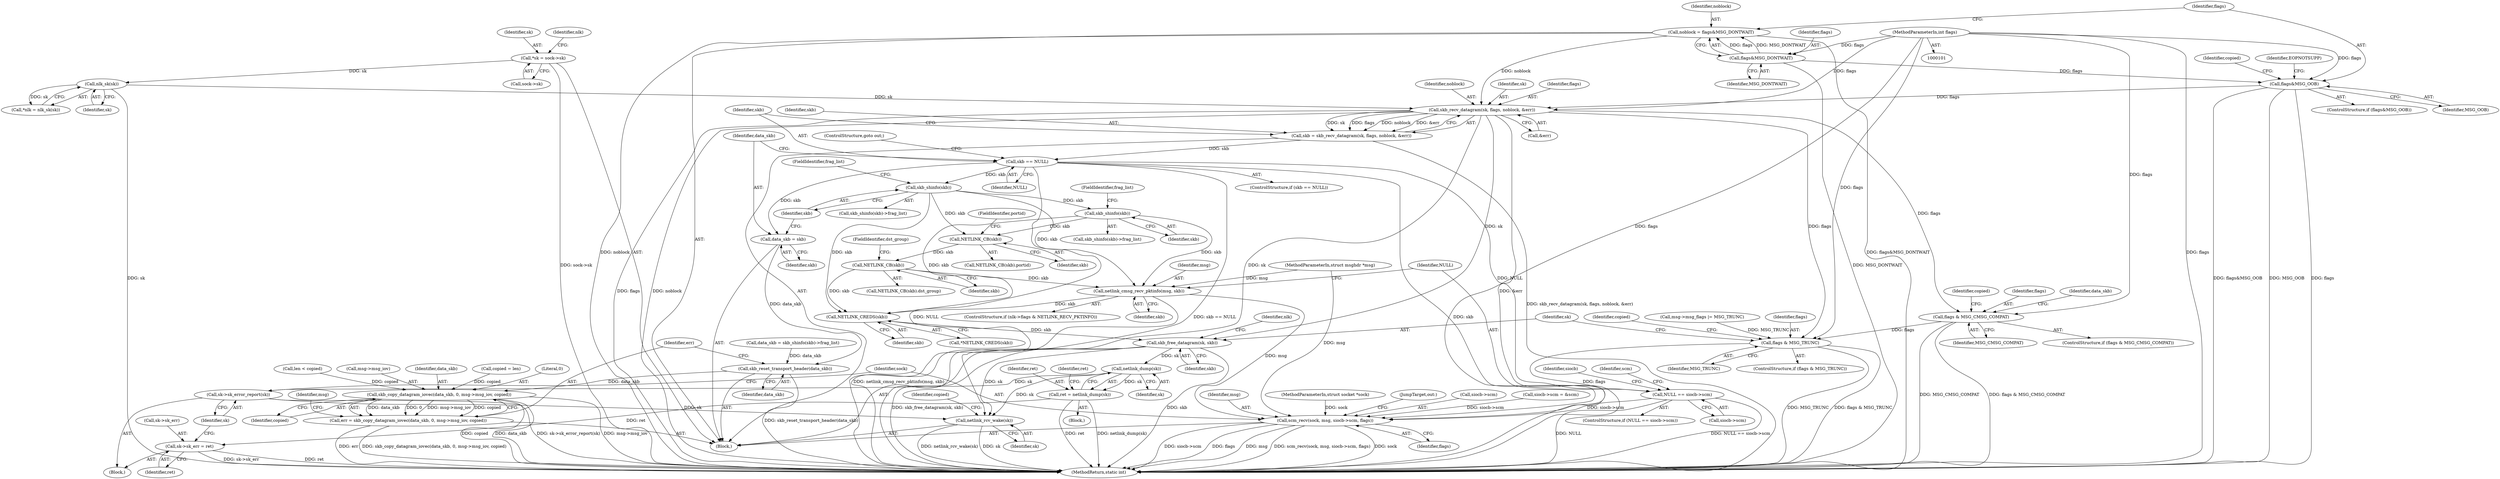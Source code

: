 digraph "0_linux_f3d3342602f8bcbf37d7c46641cb9bca7618eb1c_22@API" {
"1000148" [label="(Call,skb_recv_datagram(sk, flags, noblock, &err))"];
"1000123" [label="(Call,nlk_sk(sk))"];
"1000115" [label="(Call,*sk = sock->sk)"];
"1000137" [label="(Call,flags&MSG_OOB)"];
"1000128" [label="(Call,flags&MSG_DONTWAIT)"];
"1000106" [label="(MethodParameterIn,int flags)"];
"1000126" [label="(Call,noblock = flags&MSG_DONTWAIT)"];
"1000146" [label="(Call,skb = skb_recv_datagram(sk, flags, noblock, &err))"];
"1000155" [label="(Call,skb == NULL)"];
"1000159" [label="(Call,data_skb = skb)"];
"1000197" [label="(Call,skb_reset_transport_header(data_skb))"];
"1000201" [label="(Call,skb_copy_datagram_iovec(data_skb, 0, msg->msg_iov, copied))"];
"1000199" [label="(Call,err = skb_copy_datagram_iovec(data_skb, 0, msg->msg_iov, copied))"];
"1000165" [label="(Call,skb_shinfo(skb))"];
"1000176" [label="(Call,skb_shinfo(skb))"];
"1000236" [label="(Call,NETLINK_CB(skb))"];
"1000245" [label="(Call,NETLINK_CB(skb))"];
"1000261" [label="(Call,netlink_cmsg_recv_pktinfo(msg, skb))"];
"1000290" [label="(Call,NETLINK_CREDS(skb))"];
"1000301" [label="(Call,skb_free_datagram(sk, skb))"];
"1000323" [label="(Call,netlink_dump(sk))"];
"1000321" [label="(Call,ret = netlink_dump(sk))"];
"1000328" [label="(Call,sk->sk_err = ret)"];
"1000333" [label="(Call,sk->sk_error_report(sk))"];
"1000343" [label="(Call,netlink_rcv_wake(sk))"];
"1000335" [label="(Call,scm_recv(sock, msg, siocb->scm, flags))"];
"1000265" [label="(Call,NULL == siocb->scm)"];
"1000170" [label="(Call,flags & MSG_CMSG_COMPAT)"];
"1000293" [label="(Call,flags & MSG_TRUNC)"];
"1000246" [label="(Identifier,skb)"];
"1000175" [label="(Call,skb_shinfo(skb)->frag_list)"];
"1000244" [label="(Call,NETLINK_CB(skb).dst_group)"];
"1000334" [label="(Identifier,sk)"];
"1000180" [label="(Identifier,copied)"];
"1000142" [label="(Identifier,EOPNOTSUPP)"];
"1000235" [label="(Call,NETLINK_CB(skb).portid)"];
"1000103" [label="(MethodParameterIn,struct socket *sock)"];
"1000123" [label="(Call,nlk_sk(sk))"];
"1000155" [label="(Call,skb == NULL)"];
"1000267" [label="(Call,siocb->scm)"];
"1000266" [label="(Identifier,NULL)"];
"1000177" [label="(Identifier,skb)"];
"1000150" [label="(Identifier,flags)"];
"1000169" [label="(ControlStructure,if (flags & MSG_CMSG_COMPAT))"];
"1000106" [label="(MethodParameterIn,int flags)"];
"1000198" [label="(Identifier,data_skb)"];
"1000297" [label="(Identifier,copied)"];
"1000342" [label="(JumpTarget,out:)"];
"1000104" [label="(MethodParameterIn,struct msghdr *msg)"];
"1000189" [label="(Call,msg->msg_flags |= MSG_TRUNC)"];
"1000345" [label="(Identifier,copied)"];
"1000236" [label="(Call,NETLINK_CB(skb))"];
"1000328" [label="(Call,sk->sk_err = ret)"];
"1000277" [label="(Call,siocb->scm = &scm)"];
"1000166" [label="(Identifier,skb)"];
"1000335" [label="(Call,scm_recv(sock, msg, siocb->scm, flags))"];
"1000121" [label="(Call,*nlk = nlk_sk(sk))"];
"1000302" [label="(Identifier,sk)"];
"1000194" [label="(Call,copied = len)"];
"1000210" [label="(Identifier,msg)"];
"1000320" [label="(Block,)"];
"1000344" [label="(Identifier,sk)"];
"1000156" [label="(Identifier,skb)"];
"1000265" [label="(Call,NULL == siocb->scm)"];
"1000261" [label="(Call,netlink_cmsg_recv_pktinfo(msg, skb))"];
"1000203" [label="(Literal,0)"];
"1000346" [label="(MethodReturn,static int)"];
"1000129" [label="(Identifier,flags)"];
"1000176" [label="(Call,skb_shinfo(skb))"];
"1000147" [label="(Identifier,skb)"];
"1000185" [label="(Call,len < copied)"];
"1000128" [label="(Call,flags&MSG_DONTWAIT)"];
"1000152" [label="(Call,&err)"];
"1000207" [label="(Identifier,copied)"];
"1000126" [label="(Call,noblock = flags&MSG_DONTWAIT)"];
"1000238" [label="(FieldIdentifier,portid)"];
"1000199" [label="(Call,err = skb_copy_datagram_iovec(data_skb, 0, msg->msg_iov, copied))"];
"1000303" [label="(Identifier,skb)"];
"1000263" [label="(Identifier,skb)"];
"1000324" [label="(Identifier,sk)"];
"1000158" [label="(ControlStructure,goto out;)"];
"1000116" [label="(Identifier,sk)"];
"1000341" [label="(Identifier,flags)"];
"1000137" [label="(Call,flags&MSG_OOB)"];
"1000204" [label="(Call,msg->msg_iov)"];
"1000295" [label="(Identifier,MSG_TRUNC)"];
"1000255" [label="(ControlStructure,if (nlk->flags & NETLINK_RECV_PKTINFO))"];
"1000171" [label="(Identifier,flags)"];
"1000262" [label="(Identifier,msg)"];
"1000327" [label="(Block,)"];
"1000337" [label="(Identifier,msg)"];
"1000336" [label="(Identifier,sock)"];
"1000154" [label="(ControlStructure,if (skb == NULL))"];
"1000117" [label="(Call,sock->sk)"];
"1000138" [label="(Identifier,flags)"];
"1000237" [label="(Identifier,skb)"];
"1000323" [label="(Call,netlink_dump(sk))"];
"1000173" [label="(Call,data_skb = skb_shinfo(skb)->frag_list)"];
"1000170" [label="(Call,flags & MSG_CMSG_COMPAT)"];
"1000151" [label="(Identifier,noblock)"];
"1000164" [label="(Call,skb_shinfo(skb)->frag_list)"];
"1000165" [label="(Call,skb_shinfo(skb))"];
"1000107" [label="(Block,)"];
"1000202" [label="(Identifier,data_skb)"];
"1000197" [label="(Call,skb_reset_transport_header(data_skb))"];
"1000149" [label="(Identifier,sk)"];
"1000122" [label="(Identifier,nlk)"];
"1000326" [label="(Identifier,ret)"];
"1000333" [label="(Call,sk->sk_error_report(sk))"];
"1000329" [label="(Call,sk->sk_err)"];
"1000167" [label="(FieldIdentifier,frag_list)"];
"1000127" [label="(Identifier,noblock)"];
"1000307" [label="(Identifier,nlk)"];
"1000148" [label="(Call,skb_recv_datagram(sk, flags, noblock, &err))"];
"1000289" [label="(Call,*NETLINK_CREDS(skb))"];
"1000286" [label="(Identifier,siocb)"];
"1000146" [label="(Call,skb = skb_recv_datagram(sk, flags, noblock, &err))"];
"1000338" [label="(Call,siocb->scm)"];
"1000291" [label="(Identifier,skb)"];
"1000124" [label="(Identifier,sk)"];
"1000144" [label="(Identifier,copied)"];
"1000157" [label="(Identifier,NULL)"];
"1000321" [label="(Call,ret = netlink_dump(sk))"];
"1000294" [label="(Identifier,flags)"];
"1000200" [label="(Identifier,err)"];
"1000115" [label="(Call,*sk = sock->sk)"];
"1000273" [label="(Identifier,scm)"];
"1000136" [label="(ControlStructure,if (flags&MSG_OOB))"];
"1000161" [label="(Identifier,skb)"];
"1000332" [label="(Identifier,ret)"];
"1000301" [label="(Call,skb_free_datagram(sk, skb))"];
"1000160" [label="(Identifier,data_skb)"];
"1000174" [label="(Identifier,data_skb)"];
"1000290" [label="(Call,NETLINK_CREDS(skb))"];
"1000292" [label="(ControlStructure,if (flags & MSG_TRUNC))"];
"1000201" [label="(Call,skb_copy_datagram_iovec(data_skb, 0, msg->msg_iov, copied))"];
"1000178" [label="(FieldIdentifier,frag_list)"];
"1000139" [label="(Identifier,MSG_OOB)"];
"1000247" [label="(FieldIdentifier,dst_group)"];
"1000322" [label="(Identifier,ret)"];
"1000264" [label="(ControlStructure,if (NULL == siocb->scm))"];
"1000130" [label="(Identifier,MSG_DONTWAIT)"];
"1000159" [label="(Call,data_skb = skb)"];
"1000245" [label="(Call,NETLINK_CB(skb))"];
"1000343" [label="(Call,netlink_rcv_wake(sk))"];
"1000172" [label="(Identifier,MSG_CMSG_COMPAT)"];
"1000293" [label="(Call,flags & MSG_TRUNC)"];
"1000148" -> "1000146"  [label="AST: "];
"1000148" -> "1000152"  [label="CFG: "];
"1000149" -> "1000148"  [label="AST: "];
"1000150" -> "1000148"  [label="AST: "];
"1000151" -> "1000148"  [label="AST: "];
"1000152" -> "1000148"  [label="AST: "];
"1000146" -> "1000148"  [label="CFG: "];
"1000148" -> "1000346"  [label="DDG: noblock"];
"1000148" -> "1000346"  [label="DDG: &err"];
"1000148" -> "1000346"  [label="DDG: flags"];
"1000148" -> "1000146"  [label="DDG: sk"];
"1000148" -> "1000146"  [label="DDG: flags"];
"1000148" -> "1000146"  [label="DDG: noblock"];
"1000148" -> "1000146"  [label="DDG: &err"];
"1000123" -> "1000148"  [label="DDG: sk"];
"1000137" -> "1000148"  [label="DDG: flags"];
"1000106" -> "1000148"  [label="DDG: flags"];
"1000126" -> "1000148"  [label="DDG: noblock"];
"1000148" -> "1000170"  [label="DDG: flags"];
"1000148" -> "1000293"  [label="DDG: flags"];
"1000148" -> "1000301"  [label="DDG: sk"];
"1000148" -> "1000343"  [label="DDG: sk"];
"1000123" -> "1000121"  [label="AST: "];
"1000123" -> "1000124"  [label="CFG: "];
"1000124" -> "1000123"  [label="AST: "];
"1000121" -> "1000123"  [label="CFG: "];
"1000123" -> "1000346"  [label="DDG: sk"];
"1000123" -> "1000121"  [label="DDG: sk"];
"1000115" -> "1000123"  [label="DDG: sk"];
"1000115" -> "1000107"  [label="AST: "];
"1000115" -> "1000117"  [label="CFG: "];
"1000116" -> "1000115"  [label="AST: "];
"1000117" -> "1000115"  [label="AST: "];
"1000122" -> "1000115"  [label="CFG: "];
"1000115" -> "1000346"  [label="DDG: sock->sk"];
"1000137" -> "1000136"  [label="AST: "];
"1000137" -> "1000139"  [label="CFG: "];
"1000138" -> "1000137"  [label="AST: "];
"1000139" -> "1000137"  [label="AST: "];
"1000142" -> "1000137"  [label="CFG: "];
"1000144" -> "1000137"  [label="CFG: "];
"1000137" -> "1000346"  [label="DDG: MSG_OOB"];
"1000137" -> "1000346"  [label="DDG: flags"];
"1000137" -> "1000346"  [label="DDG: flags&MSG_OOB"];
"1000128" -> "1000137"  [label="DDG: flags"];
"1000106" -> "1000137"  [label="DDG: flags"];
"1000128" -> "1000126"  [label="AST: "];
"1000128" -> "1000130"  [label="CFG: "];
"1000129" -> "1000128"  [label="AST: "];
"1000130" -> "1000128"  [label="AST: "];
"1000126" -> "1000128"  [label="CFG: "];
"1000128" -> "1000346"  [label="DDG: MSG_DONTWAIT"];
"1000128" -> "1000126"  [label="DDG: flags"];
"1000128" -> "1000126"  [label="DDG: MSG_DONTWAIT"];
"1000106" -> "1000128"  [label="DDG: flags"];
"1000106" -> "1000101"  [label="AST: "];
"1000106" -> "1000346"  [label="DDG: flags"];
"1000106" -> "1000170"  [label="DDG: flags"];
"1000106" -> "1000293"  [label="DDG: flags"];
"1000106" -> "1000335"  [label="DDG: flags"];
"1000126" -> "1000107"  [label="AST: "];
"1000127" -> "1000126"  [label="AST: "];
"1000138" -> "1000126"  [label="CFG: "];
"1000126" -> "1000346"  [label="DDG: noblock"];
"1000126" -> "1000346"  [label="DDG: flags&MSG_DONTWAIT"];
"1000146" -> "1000107"  [label="AST: "];
"1000147" -> "1000146"  [label="AST: "];
"1000156" -> "1000146"  [label="CFG: "];
"1000146" -> "1000346"  [label="DDG: skb_recv_datagram(sk, flags, noblock, &err)"];
"1000146" -> "1000155"  [label="DDG: skb"];
"1000155" -> "1000154"  [label="AST: "];
"1000155" -> "1000157"  [label="CFG: "];
"1000156" -> "1000155"  [label="AST: "];
"1000157" -> "1000155"  [label="AST: "];
"1000158" -> "1000155"  [label="CFG: "];
"1000160" -> "1000155"  [label="CFG: "];
"1000155" -> "1000346"  [label="DDG: NULL"];
"1000155" -> "1000346"  [label="DDG: skb == NULL"];
"1000155" -> "1000346"  [label="DDG: skb"];
"1000155" -> "1000159"  [label="DDG: skb"];
"1000155" -> "1000165"  [label="DDG: skb"];
"1000155" -> "1000265"  [label="DDG: NULL"];
"1000159" -> "1000107"  [label="AST: "];
"1000159" -> "1000161"  [label="CFG: "];
"1000160" -> "1000159"  [label="AST: "];
"1000161" -> "1000159"  [label="AST: "];
"1000166" -> "1000159"  [label="CFG: "];
"1000159" -> "1000197"  [label="DDG: data_skb"];
"1000197" -> "1000107"  [label="AST: "];
"1000197" -> "1000198"  [label="CFG: "];
"1000198" -> "1000197"  [label="AST: "];
"1000200" -> "1000197"  [label="CFG: "];
"1000197" -> "1000346"  [label="DDG: skb_reset_transport_header(data_skb)"];
"1000173" -> "1000197"  [label="DDG: data_skb"];
"1000197" -> "1000201"  [label="DDG: data_skb"];
"1000201" -> "1000199"  [label="AST: "];
"1000201" -> "1000207"  [label="CFG: "];
"1000202" -> "1000201"  [label="AST: "];
"1000203" -> "1000201"  [label="AST: "];
"1000204" -> "1000201"  [label="AST: "];
"1000207" -> "1000201"  [label="AST: "];
"1000199" -> "1000201"  [label="CFG: "];
"1000201" -> "1000346"  [label="DDG: copied"];
"1000201" -> "1000346"  [label="DDG: data_skb"];
"1000201" -> "1000346"  [label="DDG: msg->msg_iov"];
"1000201" -> "1000199"  [label="DDG: data_skb"];
"1000201" -> "1000199"  [label="DDG: 0"];
"1000201" -> "1000199"  [label="DDG: msg->msg_iov"];
"1000201" -> "1000199"  [label="DDG: copied"];
"1000185" -> "1000201"  [label="DDG: copied"];
"1000194" -> "1000201"  [label="DDG: copied"];
"1000199" -> "1000107"  [label="AST: "];
"1000200" -> "1000199"  [label="AST: "];
"1000210" -> "1000199"  [label="CFG: "];
"1000199" -> "1000346"  [label="DDG: skb_copy_datagram_iovec(data_skb, 0, msg->msg_iov, copied)"];
"1000199" -> "1000346"  [label="DDG: err"];
"1000165" -> "1000164"  [label="AST: "];
"1000165" -> "1000166"  [label="CFG: "];
"1000166" -> "1000165"  [label="AST: "];
"1000167" -> "1000165"  [label="CFG: "];
"1000165" -> "1000176"  [label="DDG: skb"];
"1000165" -> "1000236"  [label="DDG: skb"];
"1000165" -> "1000261"  [label="DDG: skb"];
"1000165" -> "1000290"  [label="DDG: skb"];
"1000176" -> "1000175"  [label="AST: "];
"1000176" -> "1000177"  [label="CFG: "];
"1000177" -> "1000176"  [label="AST: "];
"1000178" -> "1000176"  [label="CFG: "];
"1000176" -> "1000236"  [label="DDG: skb"];
"1000176" -> "1000261"  [label="DDG: skb"];
"1000176" -> "1000290"  [label="DDG: skb"];
"1000236" -> "1000235"  [label="AST: "];
"1000236" -> "1000237"  [label="CFG: "];
"1000237" -> "1000236"  [label="AST: "];
"1000238" -> "1000236"  [label="CFG: "];
"1000236" -> "1000245"  [label="DDG: skb"];
"1000245" -> "1000244"  [label="AST: "];
"1000245" -> "1000246"  [label="CFG: "];
"1000246" -> "1000245"  [label="AST: "];
"1000247" -> "1000245"  [label="CFG: "];
"1000245" -> "1000261"  [label="DDG: skb"];
"1000245" -> "1000290"  [label="DDG: skb"];
"1000261" -> "1000255"  [label="AST: "];
"1000261" -> "1000263"  [label="CFG: "];
"1000262" -> "1000261"  [label="AST: "];
"1000263" -> "1000261"  [label="AST: "];
"1000266" -> "1000261"  [label="CFG: "];
"1000261" -> "1000346"  [label="DDG: netlink_cmsg_recv_pktinfo(msg, skb)"];
"1000104" -> "1000261"  [label="DDG: msg"];
"1000261" -> "1000290"  [label="DDG: skb"];
"1000261" -> "1000335"  [label="DDG: msg"];
"1000290" -> "1000289"  [label="AST: "];
"1000290" -> "1000291"  [label="CFG: "];
"1000291" -> "1000290"  [label="AST: "];
"1000289" -> "1000290"  [label="CFG: "];
"1000290" -> "1000301"  [label="DDG: skb"];
"1000301" -> "1000107"  [label="AST: "];
"1000301" -> "1000303"  [label="CFG: "];
"1000302" -> "1000301"  [label="AST: "];
"1000303" -> "1000301"  [label="AST: "];
"1000307" -> "1000301"  [label="CFG: "];
"1000301" -> "1000346"  [label="DDG: skb"];
"1000301" -> "1000346"  [label="DDG: skb_free_datagram(sk, skb)"];
"1000301" -> "1000323"  [label="DDG: sk"];
"1000301" -> "1000343"  [label="DDG: sk"];
"1000323" -> "1000321"  [label="AST: "];
"1000323" -> "1000324"  [label="CFG: "];
"1000324" -> "1000323"  [label="AST: "];
"1000321" -> "1000323"  [label="CFG: "];
"1000323" -> "1000321"  [label="DDG: sk"];
"1000323" -> "1000333"  [label="DDG: sk"];
"1000323" -> "1000343"  [label="DDG: sk"];
"1000321" -> "1000320"  [label="AST: "];
"1000322" -> "1000321"  [label="AST: "];
"1000326" -> "1000321"  [label="CFG: "];
"1000321" -> "1000346"  [label="DDG: ret"];
"1000321" -> "1000346"  [label="DDG: netlink_dump(sk)"];
"1000321" -> "1000328"  [label="DDG: ret"];
"1000328" -> "1000327"  [label="AST: "];
"1000328" -> "1000332"  [label="CFG: "];
"1000329" -> "1000328"  [label="AST: "];
"1000332" -> "1000328"  [label="AST: "];
"1000334" -> "1000328"  [label="CFG: "];
"1000328" -> "1000346"  [label="DDG: ret"];
"1000328" -> "1000346"  [label="DDG: sk->sk_err"];
"1000333" -> "1000327"  [label="AST: "];
"1000333" -> "1000334"  [label="CFG: "];
"1000334" -> "1000333"  [label="AST: "];
"1000336" -> "1000333"  [label="CFG: "];
"1000333" -> "1000346"  [label="DDG: sk->sk_error_report(sk)"];
"1000333" -> "1000343"  [label="DDG: sk"];
"1000343" -> "1000107"  [label="AST: "];
"1000343" -> "1000344"  [label="CFG: "];
"1000344" -> "1000343"  [label="AST: "];
"1000345" -> "1000343"  [label="CFG: "];
"1000343" -> "1000346"  [label="DDG: sk"];
"1000343" -> "1000346"  [label="DDG: netlink_rcv_wake(sk)"];
"1000335" -> "1000107"  [label="AST: "];
"1000335" -> "1000341"  [label="CFG: "];
"1000336" -> "1000335"  [label="AST: "];
"1000337" -> "1000335"  [label="AST: "];
"1000338" -> "1000335"  [label="AST: "];
"1000341" -> "1000335"  [label="AST: "];
"1000342" -> "1000335"  [label="CFG: "];
"1000335" -> "1000346"  [label="DDG: sock"];
"1000335" -> "1000346"  [label="DDG: siocb->scm"];
"1000335" -> "1000346"  [label="DDG: flags"];
"1000335" -> "1000346"  [label="DDG: msg"];
"1000335" -> "1000346"  [label="DDG: scm_recv(sock, msg, siocb->scm, flags)"];
"1000103" -> "1000335"  [label="DDG: sock"];
"1000104" -> "1000335"  [label="DDG: msg"];
"1000265" -> "1000335"  [label="DDG: siocb->scm"];
"1000277" -> "1000335"  [label="DDG: siocb->scm"];
"1000293" -> "1000335"  [label="DDG: flags"];
"1000265" -> "1000264"  [label="AST: "];
"1000265" -> "1000267"  [label="CFG: "];
"1000266" -> "1000265"  [label="AST: "];
"1000267" -> "1000265"  [label="AST: "];
"1000273" -> "1000265"  [label="CFG: "];
"1000286" -> "1000265"  [label="CFG: "];
"1000265" -> "1000346"  [label="DDG: NULL == siocb->scm"];
"1000265" -> "1000346"  [label="DDG: NULL"];
"1000170" -> "1000169"  [label="AST: "];
"1000170" -> "1000172"  [label="CFG: "];
"1000171" -> "1000170"  [label="AST: "];
"1000172" -> "1000170"  [label="AST: "];
"1000174" -> "1000170"  [label="CFG: "];
"1000180" -> "1000170"  [label="CFG: "];
"1000170" -> "1000346"  [label="DDG: MSG_CMSG_COMPAT"];
"1000170" -> "1000346"  [label="DDG: flags & MSG_CMSG_COMPAT"];
"1000170" -> "1000293"  [label="DDG: flags"];
"1000293" -> "1000292"  [label="AST: "];
"1000293" -> "1000295"  [label="CFG: "];
"1000294" -> "1000293"  [label="AST: "];
"1000295" -> "1000293"  [label="AST: "];
"1000297" -> "1000293"  [label="CFG: "];
"1000302" -> "1000293"  [label="CFG: "];
"1000293" -> "1000346"  [label="DDG: flags & MSG_TRUNC"];
"1000293" -> "1000346"  [label="DDG: MSG_TRUNC"];
"1000189" -> "1000293"  [label="DDG: MSG_TRUNC"];
}
